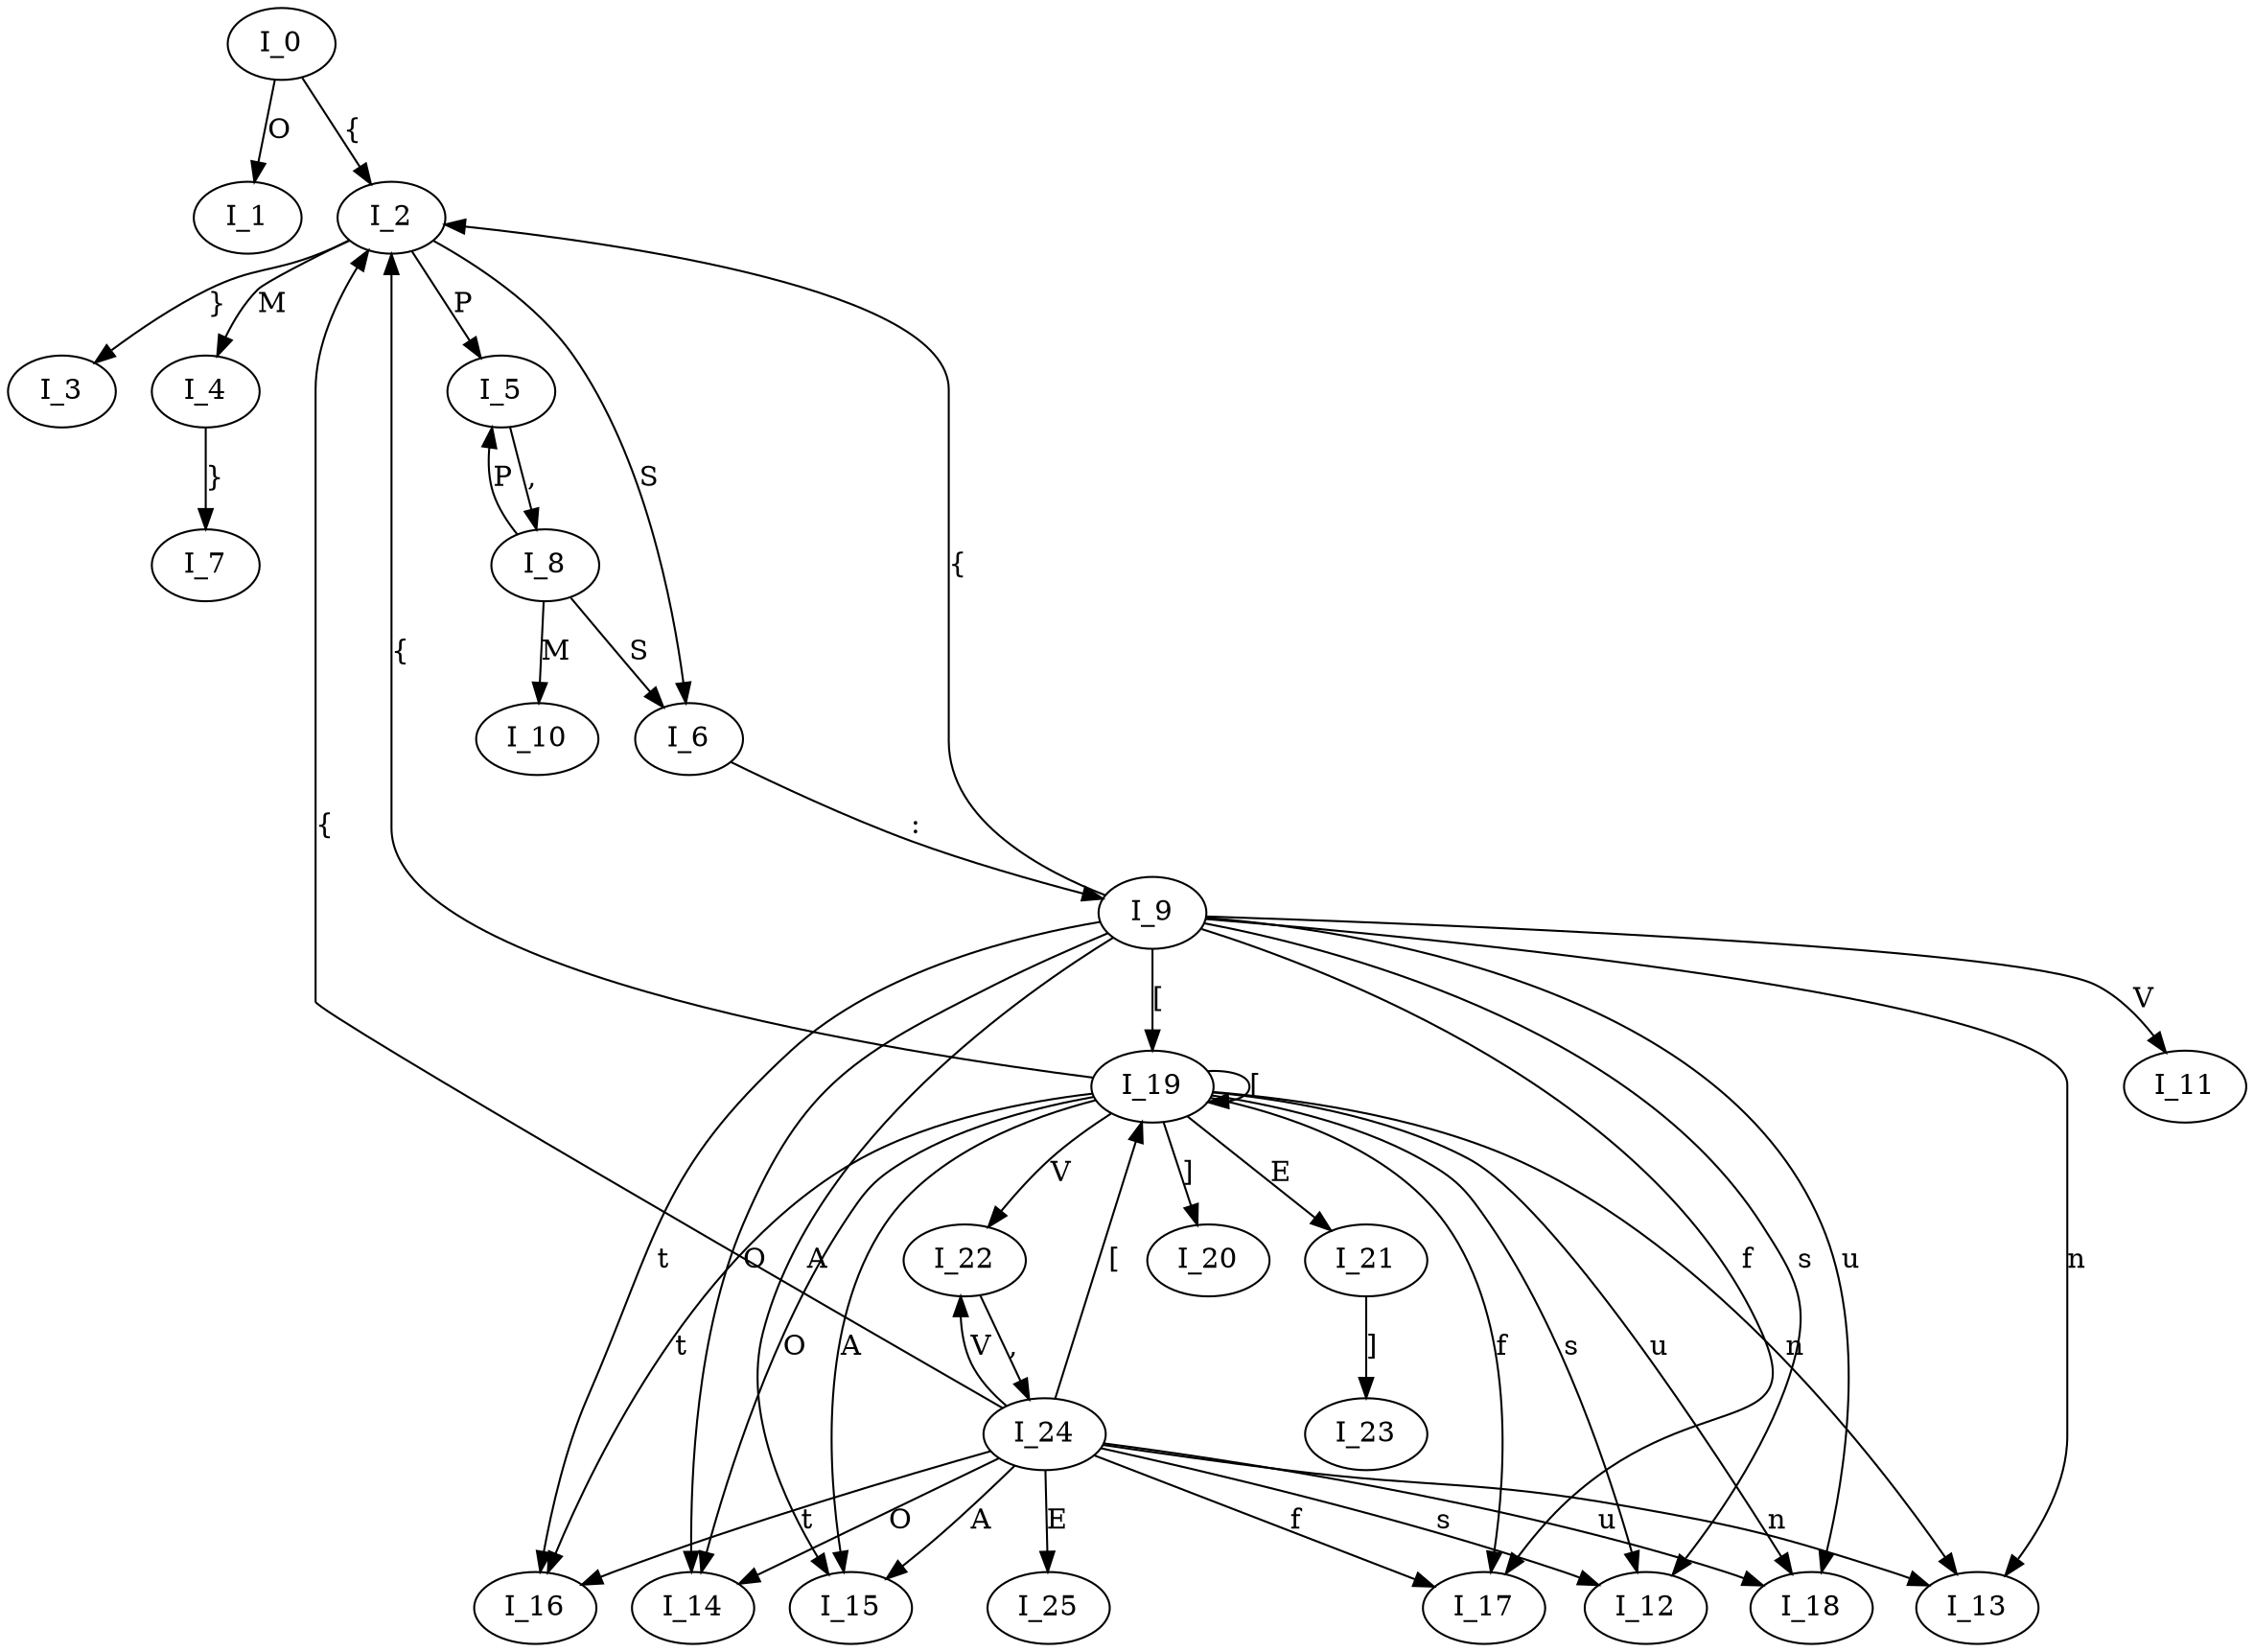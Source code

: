digraph G { 

            I_0 -> I_1 [label="O"];
            I_0 ->I_2 [label="{"];

            I_2 -> I_3 [label="}"];
            I_2 ->I_4 [label="M"];
            I_2 -> I_5 [label="P"];
            I_2 ->I_6 [label="S"];

            I_4 ->I_7 [label="}"];

            I_5 ->I_8 [label=","];

            I_6 ->I_9 [label=":"];

            I_8 ->I_10 [label="M"];
            I_8 ->I_5 [label="P"];
            I_8 ->I_6 [label="S"];

            I_9 ->I_11 [label="V"];
            I_9 ->I_12 [label="s"];
            I_9 ->I_13 [label="n"];
            I_9 ->I_14 [label="O"];
            I_9 ->I_15 [label="A"];
            I_9 ->I_16 [label="t"];
            I_9 ->I_17 [label="f"];
            I_9 ->I_18 [label="u"];
            I_9 ->I_2 [label="{"];
            I_9 ->I_19 [label="["];

            I_19 ->I_20 [label="]"];
            I_19 ->I_21 [label="E"];
            I_19 ->I_22 [label="V"];
            I_19 ->I_12 [label="s"];
            I_19 ->I_13 [label="n"];
            I_19 ->I_14 [label="O"];
            I_19 ->I_15 [label="A"];
            I_19 ->I_16 [label="t"];
            I_19 ->I_17 [label="f"];
            I_19 ->I_18 [label="u"];
            I_19 ->I_2 [label="{"];
            I_19 ->I_19 [label="["];

            I_21 -> I_23 [label="]"];
            I_22 -> I_24 [label=","];
            I_24 -> I_25 [label="E"];
            I_24 -> I_22 [label="V"];
            I_24 -> I_12 [label="s"];
            I_24 -> I_13 [label="n"];
            I_24 -> I_14 [label="O"];
            I_24 -> I_15 [label="A"];
            I_24 -> I_16 [label="t"];
            I_24 -> I_17 [label="f"];
            I_24 -> I_18 [label="u"];
            I_24 -> I_2 [label="{"];
            I_24 -> I_19 [label="["];
}